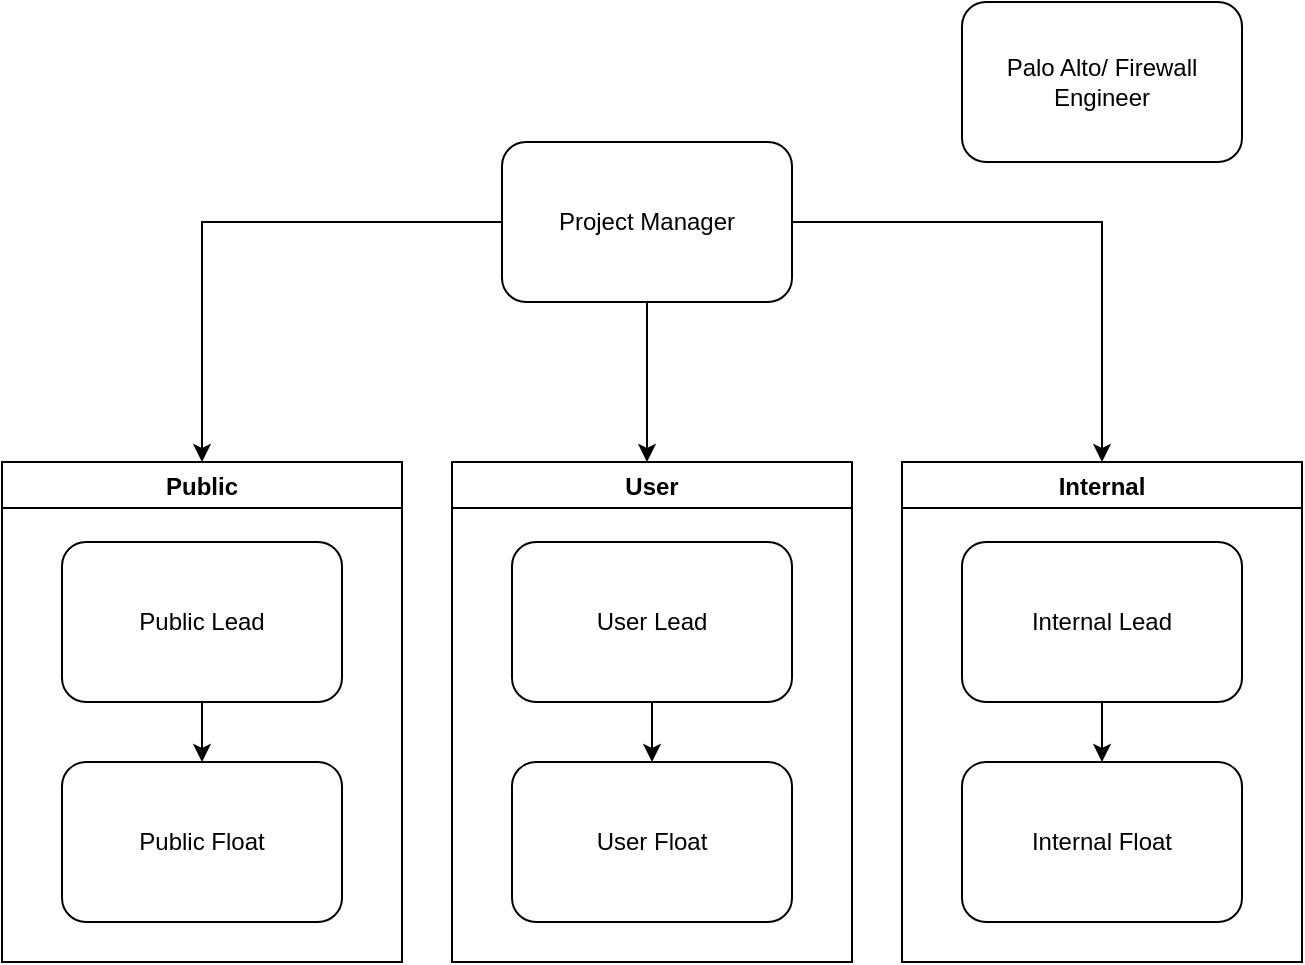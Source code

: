 <mxfile version="26.0.8">
  <diagram name="Page-1" id="8LcMCE8wlRJ1GtdJvFQN">
    <mxGraphModel dx="713" dy="887" grid="1" gridSize="10" guides="1" tooltips="1" connect="1" arrows="1" fold="1" page="1" pageScale="1" pageWidth="850" pageHeight="1100" math="0" shadow="0">
      <root>
        <mxCell id="0" />
        <mxCell id="1" parent="0" />
        <mxCell id="PzeAbkxdxoDdq9mpMcYx-40" style="edgeStyle=orthogonalEdgeStyle;rounded=0;orthogonalLoop=1;jettySize=auto;html=1;entryX=0.5;entryY=0;entryDx=0;entryDy=0;" edge="1" parent="1" source="PzeAbkxdxoDdq9mpMcYx-1" target="PzeAbkxdxoDdq9mpMcYx-22">
          <mxGeometry relative="1" as="geometry" />
        </mxCell>
        <mxCell id="PzeAbkxdxoDdq9mpMcYx-41" style="edgeStyle=orthogonalEdgeStyle;rounded=0;orthogonalLoop=1;jettySize=auto;html=1;" edge="1" parent="1" source="PzeAbkxdxoDdq9mpMcYx-1">
          <mxGeometry relative="1" as="geometry">
            <mxPoint x="422.5" y="340" as="targetPoint" />
          </mxGeometry>
        </mxCell>
        <mxCell id="PzeAbkxdxoDdq9mpMcYx-42" style="edgeStyle=orthogonalEdgeStyle;rounded=0;orthogonalLoop=1;jettySize=auto;html=1;entryX=0.5;entryY=0;entryDx=0;entryDy=0;" edge="1" parent="1" source="PzeAbkxdxoDdq9mpMcYx-1" target="PzeAbkxdxoDdq9mpMcYx-35">
          <mxGeometry relative="1" as="geometry" />
        </mxCell>
        <mxCell id="PzeAbkxdxoDdq9mpMcYx-1" value="Project Manager" style="rounded=1;whiteSpace=wrap;html=1;" vertex="1" parent="1">
          <mxGeometry x="350" y="180" width="145" height="80" as="geometry" />
        </mxCell>
        <mxCell id="PzeAbkxdxoDdq9mpMcYx-23" value="" style="group" vertex="1" connectable="0" parent="1">
          <mxGeometry x="100" y="340" width="200" height="250" as="geometry" />
        </mxCell>
        <mxCell id="PzeAbkxdxoDdq9mpMcYx-19" value="" style="group" vertex="1" connectable="0" parent="PzeAbkxdxoDdq9mpMcYx-23">
          <mxGeometry x="30" y="40" width="140" height="190" as="geometry" />
        </mxCell>
        <mxCell id="PzeAbkxdxoDdq9mpMcYx-2" value="Public Lead" style="rounded=1;whiteSpace=wrap;html=1;" vertex="1" parent="PzeAbkxdxoDdq9mpMcYx-19">
          <mxGeometry width="140" height="80" as="geometry" />
        </mxCell>
        <mxCell id="PzeAbkxdxoDdq9mpMcYx-5" value="Public Float" style="rounded=1;whiteSpace=wrap;html=1;" vertex="1" parent="PzeAbkxdxoDdq9mpMcYx-19">
          <mxGeometry y="110" width="140" height="80" as="geometry" />
        </mxCell>
        <mxCell id="PzeAbkxdxoDdq9mpMcYx-9" value="" style="edgeStyle=orthogonalEdgeStyle;rounded=0;orthogonalLoop=1;jettySize=auto;html=1;" edge="1" parent="PzeAbkxdxoDdq9mpMcYx-19" source="PzeAbkxdxoDdq9mpMcYx-2" target="PzeAbkxdxoDdq9mpMcYx-5">
          <mxGeometry relative="1" as="geometry" />
        </mxCell>
        <mxCell id="PzeAbkxdxoDdq9mpMcYx-22" value="Public" style="swimlane;" vertex="1" parent="PzeAbkxdxoDdq9mpMcYx-23">
          <mxGeometry width="200" height="250" as="geometry" />
        </mxCell>
        <mxCell id="PzeAbkxdxoDdq9mpMcYx-24" value="" style="group" vertex="1" connectable="0" parent="1">
          <mxGeometry x="325" y="340" width="200" height="250" as="geometry" />
        </mxCell>
        <mxCell id="PzeAbkxdxoDdq9mpMcYx-37" value="" style="group" vertex="1" connectable="0" parent="PzeAbkxdxoDdq9mpMcYx-24">
          <mxGeometry width="200" height="250" as="geometry" />
        </mxCell>
        <mxCell id="PzeAbkxdxoDdq9mpMcYx-25" value="" style="group" vertex="1" connectable="0" parent="PzeAbkxdxoDdq9mpMcYx-37">
          <mxGeometry x="30" y="40" width="140" height="190" as="geometry" />
        </mxCell>
        <mxCell id="PzeAbkxdxoDdq9mpMcYx-26" value="User Lead" style="rounded=1;whiteSpace=wrap;html=1;" vertex="1" parent="PzeAbkxdxoDdq9mpMcYx-25">
          <mxGeometry width="140" height="80" as="geometry" />
        </mxCell>
        <mxCell id="PzeAbkxdxoDdq9mpMcYx-27" value="User Float" style="rounded=1;whiteSpace=wrap;html=1;" vertex="1" parent="PzeAbkxdxoDdq9mpMcYx-25">
          <mxGeometry y="110" width="140" height="80" as="geometry" />
        </mxCell>
        <mxCell id="PzeAbkxdxoDdq9mpMcYx-28" value="" style="edgeStyle=orthogonalEdgeStyle;rounded=0;orthogonalLoop=1;jettySize=auto;html=1;" edge="1" parent="PzeAbkxdxoDdq9mpMcYx-25" source="PzeAbkxdxoDdq9mpMcYx-26" target="PzeAbkxdxoDdq9mpMcYx-27">
          <mxGeometry relative="1" as="geometry" />
        </mxCell>
        <mxCell id="PzeAbkxdxoDdq9mpMcYx-29" value="User" style="swimlane;" vertex="1" parent="PzeAbkxdxoDdq9mpMcYx-37">
          <mxGeometry width="200" height="250" as="geometry">
            <mxRectangle width="70" height="30" as="alternateBounds" />
          </mxGeometry>
        </mxCell>
        <mxCell id="PzeAbkxdxoDdq9mpMcYx-30" value="" style="group" vertex="1" connectable="0" parent="1">
          <mxGeometry x="550" y="340" width="200" height="250" as="geometry" />
        </mxCell>
        <mxCell id="PzeAbkxdxoDdq9mpMcYx-36" value="" style="group" vertex="1" connectable="0" parent="PzeAbkxdxoDdq9mpMcYx-30">
          <mxGeometry width="200" height="250" as="geometry" />
        </mxCell>
        <mxCell id="PzeAbkxdxoDdq9mpMcYx-31" value="" style="group" vertex="1" connectable="0" parent="PzeAbkxdxoDdq9mpMcYx-36">
          <mxGeometry x="30" y="40" width="140" height="190" as="geometry" />
        </mxCell>
        <mxCell id="PzeAbkxdxoDdq9mpMcYx-32" value="Internal Lead" style="rounded=1;whiteSpace=wrap;html=1;" vertex="1" parent="PzeAbkxdxoDdq9mpMcYx-31">
          <mxGeometry width="140" height="80" as="geometry" />
        </mxCell>
        <mxCell id="PzeAbkxdxoDdq9mpMcYx-33" value="Internal Float" style="rounded=1;whiteSpace=wrap;html=1;" vertex="1" parent="PzeAbkxdxoDdq9mpMcYx-31">
          <mxGeometry y="110" width="140" height="80" as="geometry" />
        </mxCell>
        <mxCell id="PzeAbkxdxoDdq9mpMcYx-34" value="" style="edgeStyle=orthogonalEdgeStyle;rounded=0;orthogonalLoop=1;jettySize=auto;html=1;" edge="1" parent="PzeAbkxdxoDdq9mpMcYx-31" source="PzeAbkxdxoDdq9mpMcYx-32" target="PzeAbkxdxoDdq9mpMcYx-33">
          <mxGeometry relative="1" as="geometry" />
        </mxCell>
        <mxCell id="PzeAbkxdxoDdq9mpMcYx-35" value="Internal" style="swimlane;" vertex="1" parent="PzeAbkxdxoDdq9mpMcYx-36">
          <mxGeometry width="200" height="250" as="geometry">
            <mxRectangle width="80" height="30" as="alternateBounds" />
          </mxGeometry>
        </mxCell>
        <mxCell id="PzeAbkxdxoDdq9mpMcYx-39" value="Palo Alto/ Firewall Engineer" style="rounded=1;whiteSpace=wrap;html=1;" vertex="1" parent="1">
          <mxGeometry x="580" y="110" width="140" height="80" as="geometry" />
        </mxCell>
      </root>
    </mxGraphModel>
  </diagram>
</mxfile>
